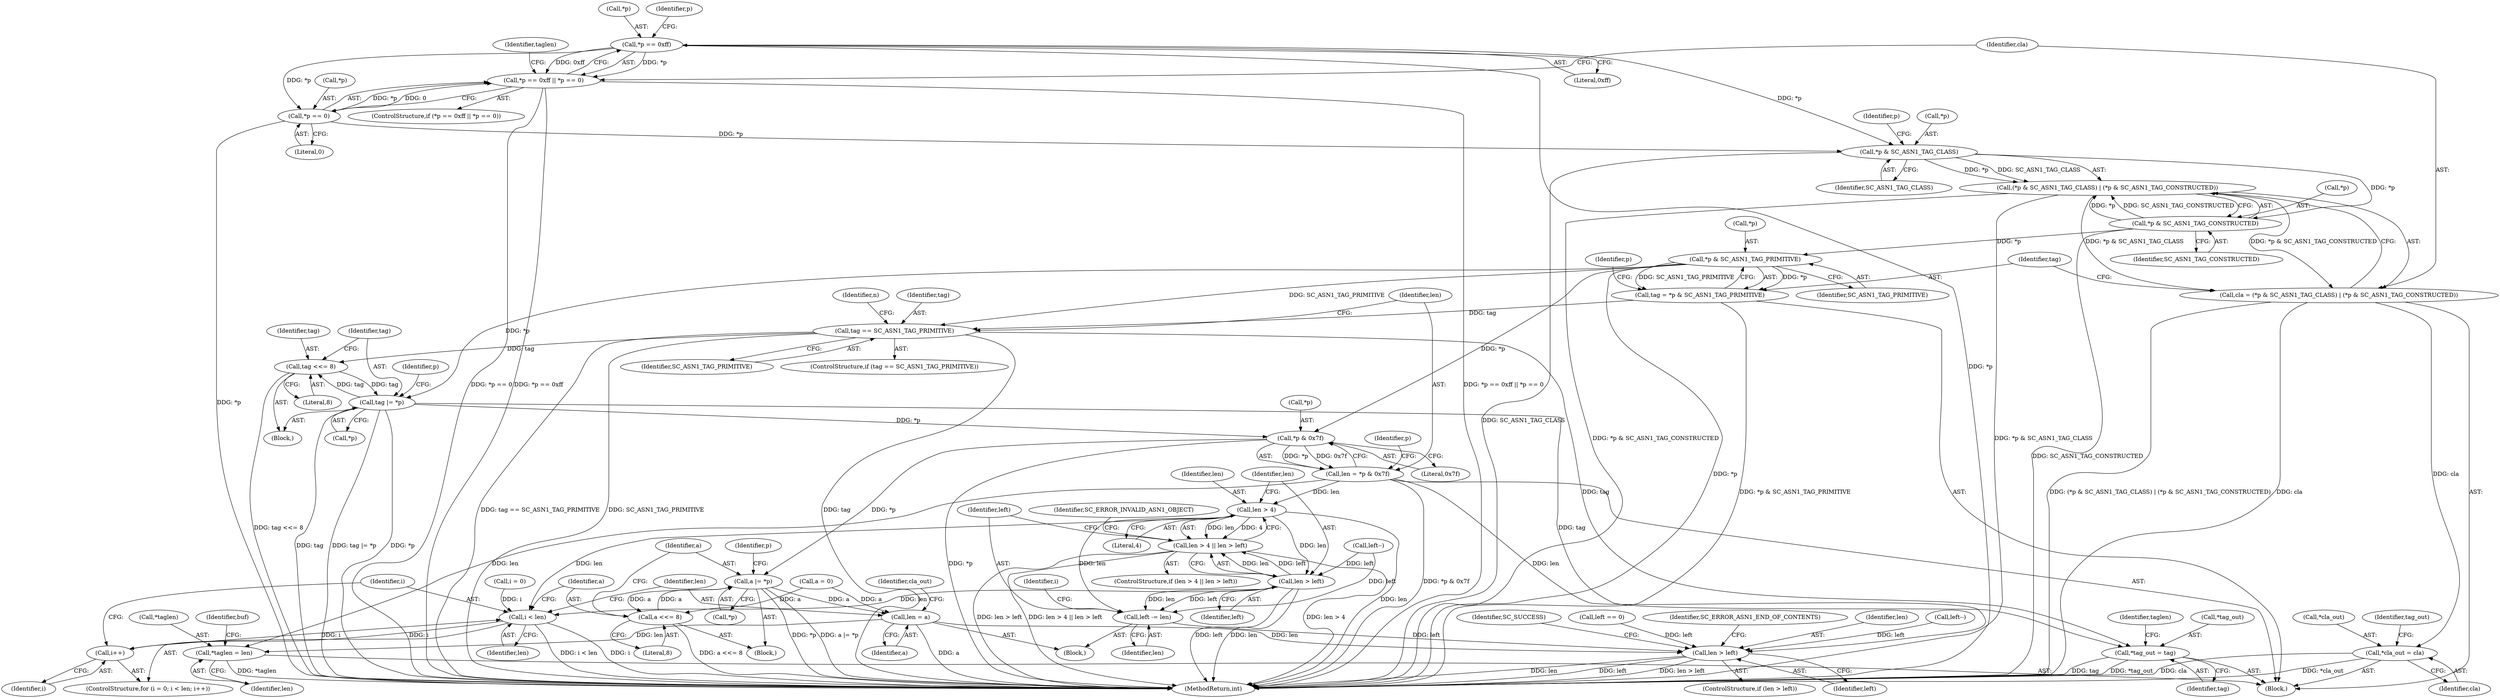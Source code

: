 digraph "0_OpenSC_8fe377e93b4b56060e5bbfb6f3142ceaeca744fa@pointer" {
"1000138" [label="(Call,*p == 0xff)"];
"1000137" [label="(Call,*p == 0xff || *p == 0)"];
"1000142" [label="(Call,*p == 0)"];
"1000160" [label="(Call,*p & SC_ASN1_TAG_CLASS)"];
"1000159" [label="(Call,(*p & SC_ASN1_TAG_CLASS) | (*p & SC_ASN1_TAG_CONSTRUCTED))"];
"1000157" [label="(Call,cla = (*p & SC_ASN1_TAG_CLASS) | (*p & SC_ASN1_TAG_CONSTRUCTED))"];
"1000281" [label="(Call,*cla_out = cla)"];
"1000164" [label="(Call,*p & SC_ASN1_TAG_CONSTRUCTED)"];
"1000170" [label="(Call,*p & SC_ASN1_TAG_PRIMITIVE)"];
"1000168" [label="(Call,tag = *p & SC_ASN1_TAG_PRIMITIVE)"];
"1000179" [label="(Call,tag == SC_ASN1_TAG_PRIMITIVE)"];
"1000199" [label="(Call,tag <<= 8)"];
"1000202" [label="(Call,tag |= *p)"];
"1000229" [label="(Call,*p & 0x7f)"];
"1000227" [label="(Call,len = *p & 0x7f)"];
"1000248" [label="(Call,len > 4)"];
"1000247" [label="(Call,len > 4 || len > left)"];
"1000251" [label="(Call,len > left)"];
"1000256" [label="(Call,left -= len)"];
"1000298" [label="(Call,len > left)"];
"1000263" [label="(Call,i < len)"];
"1000266" [label="(Call,i++)"];
"1000289" [label="(Call,*taglen = len)"];
"1000272" [label="(Call,a |= *p)"];
"1000269" [label="(Call,a <<= 8)"];
"1000278" [label="(Call,len = a)"];
"1000285" [label="(Call,*tag_out = tag)"];
"1000227" [label="(Call,len = *p & 0x7f)"];
"1000204" [label="(Call,*p)"];
"1000283" [label="(Identifier,cla_out)"];
"1000241" [label="(Call,a = 0)"];
"1000137" [label="(Call,*p == 0xff || *p == 0)"];
"1000279" [label="(Identifier,len)"];
"1000277" [label="(Identifier,p)"];
"1000252" [label="(Identifier,len)"];
"1000203" [label="(Identifier,tag)"];
"1000264" [label="(Identifier,i)"];
"1000166" [label="(Identifier,p)"];
"1000257" [label="(Identifier,left)"];
"1000250" [label="(Literal,4)"];
"1000272" [label="(Call,a |= *p)"];
"1000201" [label="(Literal,8)"];
"1000302" [label="(Identifier,SC_ERROR_ASN1_END_OF_CONTENTS)"];
"1000139" [label="(Call,*p)"];
"1000260" [label="(Call,i = 0)"];
"1000175" [label="(Identifier,p)"];
"1000298" [label="(Call,len > left)"];
"1000180" [label="(Identifier,tag)"];
"1000297" [label="(ControlStructure,if (len > left))"];
"1000268" [label="(Block,)"];
"1000246" [label="(ControlStructure,if (len > 4 || len > left))"];
"1000179" [label="(Call,tag == SC_ASN1_TAG_PRIMITIVE)"];
"1000181" [label="(Identifier,SC_ASN1_TAG_PRIMITIVE)"];
"1000270" [label="(Identifier,a)"];
"1000185" [label="(Identifier,n)"];
"1000199" [label="(Call,tag <<= 8)"];
"1000165" [label="(Call,*p)"];
"1000173" [label="(Identifier,SC_ASN1_TAG_PRIMITIVE)"];
"1000258" [label="(Identifier,len)"];
"1000299" [label="(Identifier,len)"];
"1000265" [label="(Identifier,len)"];
"1000168" [label="(Call,tag = *p & SC_ASN1_TAG_PRIMITIVE)"];
"1000286" [label="(Call,*tag_out)"];
"1000253" [label="(Identifier,left)"];
"1000230" [label="(Call,*p)"];
"1000159" [label="(Call,(*p & SC_ASN1_TAG_CLASS) | (*p & SC_ASN1_TAG_CONSTRUCTED))"];
"1000198" [label="(Block,)"];
"1000261" [label="(Identifier,i)"];
"1000138" [label="(Call,*p == 0xff)"];
"1000157" [label="(Call,cla = (*p & SC_ASN1_TAG_CLASS) | (*p & SC_ASN1_TAG_CONSTRUCTED))"];
"1000144" [label="(Identifier,p)"];
"1000229" [label="(Call,*p & 0x7f)"];
"1000259" [label="(ControlStructure,for (i = 0; i < len; i++))"];
"1000284" [label="(Identifier,cla)"];
"1000282" [label="(Call,*cla_out)"];
"1000228" [label="(Identifier,len)"];
"1000300" [label="(Identifier,left)"];
"1000287" [label="(Identifier,tag_out)"];
"1000232" [label="(Literal,0x7f)"];
"1000305" [label="(MethodReturn,int)"];
"1000169" [label="(Identifier,tag)"];
"1000263" [label="(Call,i < len)"];
"1000143" [label="(Call,*p)"];
"1000161" [label="(Call,*p)"];
"1000267" [label="(Identifier,i)"];
"1000285" [label="(Call,*tag_out = tag)"];
"1000291" [label="(Identifier,taglen)"];
"1000141" [label="(Literal,0xff)"];
"1000200" [label="(Identifier,tag)"];
"1000142" [label="(Call,*p == 0)"];
"1000292" [label="(Identifier,len)"];
"1000269" [label="(Call,a <<= 8)"];
"1000266" [label="(Call,i++)"];
"1000211" [label="(Identifier,p)"];
"1000248" [label="(Call,len > 4)"];
"1000244" [label="(Call,left--)"];
"1000176" [label="(Call,left--)"];
"1000170" [label="(Call,*p & SC_ASN1_TAG_PRIMITIVE)"];
"1000290" [label="(Call,*taglen)"];
"1000112" [label="(Block,)"];
"1000158" [label="(Identifier,cla)"];
"1000271" [label="(Literal,8)"];
"1000149" [label="(Identifier,taglen)"];
"1000163" [label="(Identifier,SC_ASN1_TAG_CLASS)"];
"1000304" [label="(Identifier,SC_SUCCESS)"];
"1000255" [label="(Identifier,SC_ERROR_INVALID_ASN1_OBJECT)"];
"1000288" [label="(Identifier,tag)"];
"1000289" [label="(Call,*taglen = len)"];
"1000239" [label="(Block,)"];
"1000280" [label="(Identifier,a)"];
"1000295" [label="(Identifier,buf)"];
"1000247" [label="(Call,len > 4 || len > left)"];
"1000164" [label="(Call,*p & SC_ASN1_TAG_CONSTRUCTED)"];
"1000251" [label="(Call,len > left)"];
"1000256" [label="(Call,left -= len)"];
"1000219" [label="(Call,left == 0)"];
"1000145" [label="(Literal,0)"];
"1000171" [label="(Call,*p)"];
"1000178" [label="(ControlStructure,if (tag == SC_ASN1_TAG_PRIMITIVE))"];
"1000281" [label="(Call,*cla_out = cla)"];
"1000249" [label="(Identifier,len)"];
"1000273" [label="(Identifier,a)"];
"1000237" [label="(Identifier,p)"];
"1000278" [label="(Call,len = a)"];
"1000160" [label="(Call,*p & SC_ASN1_TAG_CLASS)"];
"1000202" [label="(Call,tag |= *p)"];
"1000167" [label="(Identifier,SC_ASN1_TAG_CONSTRUCTED)"];
"1000274" [label="(Call,*p)"];
"1000136" [label="(ControlStructure,if (*p == 0xff || *p == 0))"];
"1000138" -> "1000137"  [label="AST: "];
"1000138" -> "1000141"  [label="CFG: "];
"1000139" -> "1000138"  [label="AST: "];
"1000141" -> "1000138"  [label="AST: "];
"1000144" -> "1000138"  [label="CFG: "];
"1000137" -> "1000138"  [label="CFG: "];
"1000138" -> "1000305"  [label="DDG: *p"];
"1000138" -> "1000137"  [label="DDG: *p"];
"1000138" -> "1000137"  [label="DDG: 0xff"];
"1000138" -> "1000142"  [label="DDG: *p"];
"1000138" -> "1000160"  [label="DDG: *p"];
"1000137" -> "1000136"  [label="AST: "];
"1000137" -> "1000142"  [label="CFG: "];
"1000142" -> "1000137"  [label="AST: "];
"1000149" -> "1000137"  [label="CFG: "];
"1000158" -> "1000137"  [label="CFG: "];
"1000137" -> "1000305"  [label="DDG: *p == 0"];
"1000137" -> "1000305"  [label="DDG: *p == 0xff"];
"1000137" -> "1000305"  [label="DDG: *p == 0xff || *p == 0"];
"1000142" -> "1000137"  [label="DDG: *p"];
"1000142" -> "1000137"  [label="DDG: 0"];
"1000142" -> "1000145"  [label="CFG: "];
"1000143" -> "1000142"  [label="AST: "];
"1000145" -> "1000142"  [label="AST: "];
"1000142" -> "1000305"  [label="DDG: *p"];
"1000142" -> "1000160"  [label="DDG: *p"];
"1000160" -> "1000159"  [label="AST: "];
"1000160" -> "1000163"  [label="CFG: "];
"1000161" -> "1000160"  [label="AST: "];
"1000163" -> "1000160"  [label="AST: "];
"1000166" -> "1000160"  [label="CFG: "];
"1000160" -> "1000305"  [label="DDG: SC_ASN1_TAG_CLASS"];
"1000160" -> "1000159"  [label="DDG: *p"];
"1000160" -> "1000159"  [label="DDG: SC_ASN1_TAG_CLASS"];
"1000160" -> "1000164"  [label="DDG: *p"];
"1000159" -> "1000157"  [label="AST: "];
"1000159" -> "1000164"  [label="CFG: "];
"1000164" -> "1000159"  [label="AST: "];
"1000157" -> "1000159"  [label="CFG: "];
"1000159" -> "1000305"  [label="DDG: *p & SC_ASN1_TAG_CONSTRUCTED"];
"1000159" -> "1000305"  [label="DDG: *p & SC_ASN1_TAG_CLASS"];
"1000159" -> "1000157"  [label="DDG: *p & SC_ASN1_TAG_CLASS"];
"1000159" -> "1000157"  [label="DDG: *p & SC_ASN1_TAG_CONSTRUCTED"];
"1000164" -> "1000159"  [label="DDG: *p"];
"1000164" -> "1000159"  [label="DDG: SC_ASN1_TAG_CONSTRUCTED"];
"1000157" -> "1000112"  [label="AST: "];
"1000158" -> "1000157"  [label="AST: "];
"1000169" -> "1000157"  [label="CFG: "];
"1000157" -> "1000305"  [label="DDG: (*p & SC_ASN1_TAG_CLASS) | (*p & SC_ASN1_TAG_CONSTRUCTED)"];
"1000157" -> "1000305"  [label="DDG: cla"];
"1000157" -> "1000281"  [label="DDG: cla"];
"1000281" -> "1000112"  [label="AST: "];
"1000281" -> "1000284"  [label="CFG: "];
"1000282" -> "1000281"  [label="AST: "];
"1000284" -> "1000281"  [label="AST: "];
"1000287" -> "1000281"  [label="CFG: "];
"1000281" -> "1000305"  [label="DDG: *cla_out"];
"1000281" -> "1000305"  [label="DDG: cla"];
"1000164" -> "1000167"  [label="CFG: "];
"1000165" -> "1000164"  [label="AST: "];
"1000167" -> "1000164"  [label="AST: "];
"1000164" -> "1000305"  [label="DDG: SC_ASN1_TAG_CONSTRUCTED"];
"1000164" -> "1000170"  [label="DDG: *p"];
"1000170" -> "1000168"  [label="AST: "];
"1000170" -> "1000173"  [label="CFG: "];
"1000171" -> "1000170"  [label="AST: "];
"1000173" -> "1000170"  [label="AST: "];
"1000168" -> "1000170"  [label="CFG: "];
"1000170" -> "1000305"  [label="DDG: *p"];
"1000170" -> "1000168"  [label="DDG: *p"];
"1000170" -> "1000168"  [label="DDG: SC_ASN1_TAG_PRIMITIVE"];
"1000170" -> "1000179"  [label="DDG: SC_ASN1_TAG_PRIMITIVE"];
"1000170" -> "1000202"  [label="DDG: *p"];
"1000170" -> "1000229"  [label="DDG: *p"];
"1000168" -> "1000112"  [label="AST: "];
"1000169" -> "1000168"  [label="AST: "];
"1000175" -> "1000168"  [label="CFG: "];
"1000168" -> "1000305"  [label="DDG: *p & SC_ASN1_TAG_PRIMITIVE"];
"1000168" -> "1000179"  [label="DDG: tag"];
"1000179" -> "1000178"  [label="AST: "];
"1000179" -> "1000181"  [label="CFG: "];
"1000180" -> "1000179"  [label="AST: "];
"1000181" -> "1000179"  [label="AST: "];
"1000185" -> "1000179"  [label="CFG: "];
"1000228" -> "1000179"  [label="CFG: "];
"1000179" -> "1000305"  [label="DDG: tag == SC_ASN1_TAG_PRIMITIVE"];
"1000179" -> "1000305"  [label="DDG: SC_ASN1_TAG_PRIMITIVE"];
"1000179" -> "1000305"  [label="DDG: tag"];
"1000179" -> "1000199"  [label="DDG: tag"];
"1000179" -> "1000285"  [label="DDG: tag"];
"1000199" -> "1000198"  [label="AST: "];
"1000199" -> "1000201"  [label="CFG: "];
"1000200" -> "1000199"  [label="AST: "];
"1000201" -> "1000199"  [label="AST: "];
"1000203" -> "1000199"  [label="CFG: "];
"1000199" -> "1000305"  [label="DDG: tag <<= 8"];
"1000202" -> "1000199"  [label="DDG: tag"];
"1000199" -> "1000202"  [label="DDG: tag"];
"1000202" -> "1000198"  [label="AST: "];
"1000202" -> "1000204"  [label="CFG: "];
"1000203" -> "1000202"  [label="AST: "];
"1000204" -> "1000202"  [label="AST: "];
"1000211" -> "1000202"  [label="CFG: "];
"1000202" -> "1000305"  [label="DDG: tag"];
"1000202" -> "1000305"  [label="DDG: tag |= *p"];
"1000202" -> "1000305"  [label="DDG: *p"];
"1000202" -> "1000229"  [label="DDG: *p"];
"1000202" -> "1000285"  [label="DDG: tag"];
"1000229" -> "1000227"  [label="AST: "];
"1000229" -> "1000232"  [label="CFG: "];
"1000230" -> "1000229"  [label="AST: "];
"1000232" -> "1000229"  [label="AST: "];
"1000227" -> "1000229"  [label="CFG: "];
"1000229" -> "1000305"  [label="DDG: *p"];
"1000229" -> "1000227"  [label="DDG: *p"];
"1000229" -> "1000227"  [label="DDG: 0x7f"];
"1000229" -> "1000272"  [label="DDG: *p"];
"1000227" -> "1000112"  [label="AST: "];
"1000228" -> "1000227"  [label="AST: "];
"1000237" -> "1000227"  [label="CFG: "];
"1000227" -> "1000305"  [label="DDG: *p & 0x7f"];
"1000227" -> "1000248"  [label="DDG: len"];
"1000227" -> "1000289"  [label="DDG: len"];
"1000227" -> "1000298"  [label="DDG: len"];
"1000248" -> "1000247"  [label="AST: "];
"1000248" -> "1000250"  [label="CFG: "];
"1000249" -> "1000248"  [label="AST: "];
"1000250" -> "1000248"  [label="AST: "];
"1000252" -> "1000248"  [label="CFG: "];
"1000247" -> "1000248"  [label="CFG: "];
"1000248" -> "1000305"  [label="DDG: len"];
"1000248" -> "1000247"  [label="DDG: len"];
"1000248" -> "1000247"  [label="DDG: 4"];
"1000248" -> "1000251"  [label="DDG: len"];
"1000248" -> "1000256"  [label="DDG: len"];
"1000248" -> "1000263"  [label="DDG: len"];
"1000247" -> "1000246"  [label="AST: "];
"1000247" -> "1000251"  [label="CFG: "];
"1000251" -> "1000247"  [label="AST: "];
"1000255" -> "1000247"  [label="CFG: "];
"1000257" -> "1000247"  [label="CFG: "];
"1000247" -> "1000305"  [label="DDG: len > 4"];
"1000247" -> "1000305"  [label="DDG: len > left"];
"1000247" -> "1000305"  [label="DDG: len > 4 || len > left"];
"1000251" -> "1000247"  [label="DDG: len"];
"1000251" -> "1000247"  [label="DDG: left"];
"1000251" -> "1000253"  [label="CFG: "];
"1000252" -> "1000251"  [label="AST: "];
"1000253" -> "1000251"  [label="AST: "];
"1000251" -> "1000305"  [label="DDG: left"];
"1000251" -> "1000305"  [label="DDG: len"];
"1000244" -> "1000251"  [label="DDG: left"];
"1000251" -> "1000256"  [label="DDG: len"];
"1000251" -> "1000256"  [label="DDG: left"];
"1000251" -> "1000263"  [label="DDG: len"];
"1000256" -> "1000239"  [label="AST: "];
"1000256" -> "1000258"  [label="CFG: "];
"1000257" -> "1000256"  [label="AST: "];
"1000258" -> "1000256"  [label="AST: "];
"1000261" -> "1000256"  [label="CFG: "];
"1000244" -> "1000256"  [label="DDG: left"];
"1000256" -> "1000298"  [label="DDG: left"];
"1000298" -> "1000297"  [label="AST: "];
"1000298" -> "1000300"  [label="CFG: "];
"1000299" -> "1000298"  [label="AST: "];
"1000300" -> "1000298"  [label="AST: "];
"1000302" -> "1000298"  [label="CFG: "];
"1000304" -> "1000298"  [label="CFG: "];
"1000298" -> "1000305"  [label="DDG: len > left"];
"1000298" -> "1000305"  [label="DDG: len"];
"1000298" -> "1000305"  [label="DDG: left"];
"1000278" -> "1000298"  [label="DDG: len"];
"1000219" -> "1000298"  [label="DDG: left"];
"1000176" -> "1000298"  [label="DDG: left"];
"1000263" -> "1000259"  [label="AST: "];
"1000263" -> "1000265"  [label="CFG: "];
"1000264" -> "1000263"  [label="AST: "];
"1000265" -> "1000263"  [label="AST: "];
"1000270" -> "1000263"  [label="CFG: "];
"1000279" -> "1000263"  [label="CFG: "];
"1000263" -> "1000305"  [label="DDG: i < len"];
"1000263" -> "1000305"  [label="DDG: i"];
"1000266" -> "1000263"  [label="DDG: i"];
"1000260" -> "1000263"  [label="DDG: i"];
"1000263" -> "1000266"  [label="DDG: i"];
"1000266" -> "1000259"  [label="AST: "];
"1000266" -> "1000267"  [label="CFG: "];
"1000267" -> "1000266"  [label="AST: "];
"1000264" -> "1000266"  [label="CFG: "];
"1000289" -> "1000112"  [label="AST: "];
"1000289" -> "1000292"  [label="CFG: "];
"1000290" -> "1000289"  [label="AST: "];
"1000292" -> "1000289"  [label="AST: "];
"1000295" -> "1000289"  [label="CFG: "];
"1000289" -> "1000305"  [label="DDG: *taglen"];
"1000278" -> "1000289"  [label="DDG: len"];
"1000272" -> "1000268"  [label="AST: "];
"1000272" -> "1000274"  [label="CFG: "];
"1000273" -> "1000272"  [label="AST: "];
"1000274" -> "1000272"  [label="AST: "];
"1000277" -> "1000272"  [label="CFG: "];
"1000272" -> "1000305"  [label="DDG: *p"];
"1000272" -> "1000305"  [label="DDG: a |= *p"];
"1000272" -> "1000269"  [label="DDG: a"];
"1000269" -> "1000272"  [label="DDG: a"];
"1000272" -> "1000278"  [label="DDG: a"];
"1000269" -> "1000268"  [label="AST: "];
"1000269" -> "1000271"  [label="CFG: "];
"1000270" -> "1000269"  [label="AST: "];
"1000271" -> "1000269"  [label="AST: "];
"1000273" -> "1000269"  [label="CFG: "];
"1000269" -> "1000305"  [label="DDG: a <<= 8"];
"1000241" -> "1000269"  [label="DDG: a"];
"1000278" -> "1000239"  [label="AST: "];
"1000278" -> "1000280"  [label="CFG: "];
"1000279" -> "1000278"  [label="AST: "];
"1000280" -> "1000278"  [label="AST: "];
"1000283" -> "1000278"  [label="CFG: "];
"1000278" -> "1000305"  [label="DDG: a"];
"1000241" -> "1000278"  [label="DDG: a"];
"1000285" -> "1000112"  [label="AST: "];
"1000285" -> "1000288"  [label="CFG: "];
"1000286" -> "1000285"  [label="AST: "];
"1000288" -> "1000285"  [label="AST: "];
"1000291" -> "1000285"  [label="CFG: "];
"1000285" -> "1000305"  [label="DDG: *tag_out"];
"1000285" -> "1000305"  [label="DDG: tag"];
}

